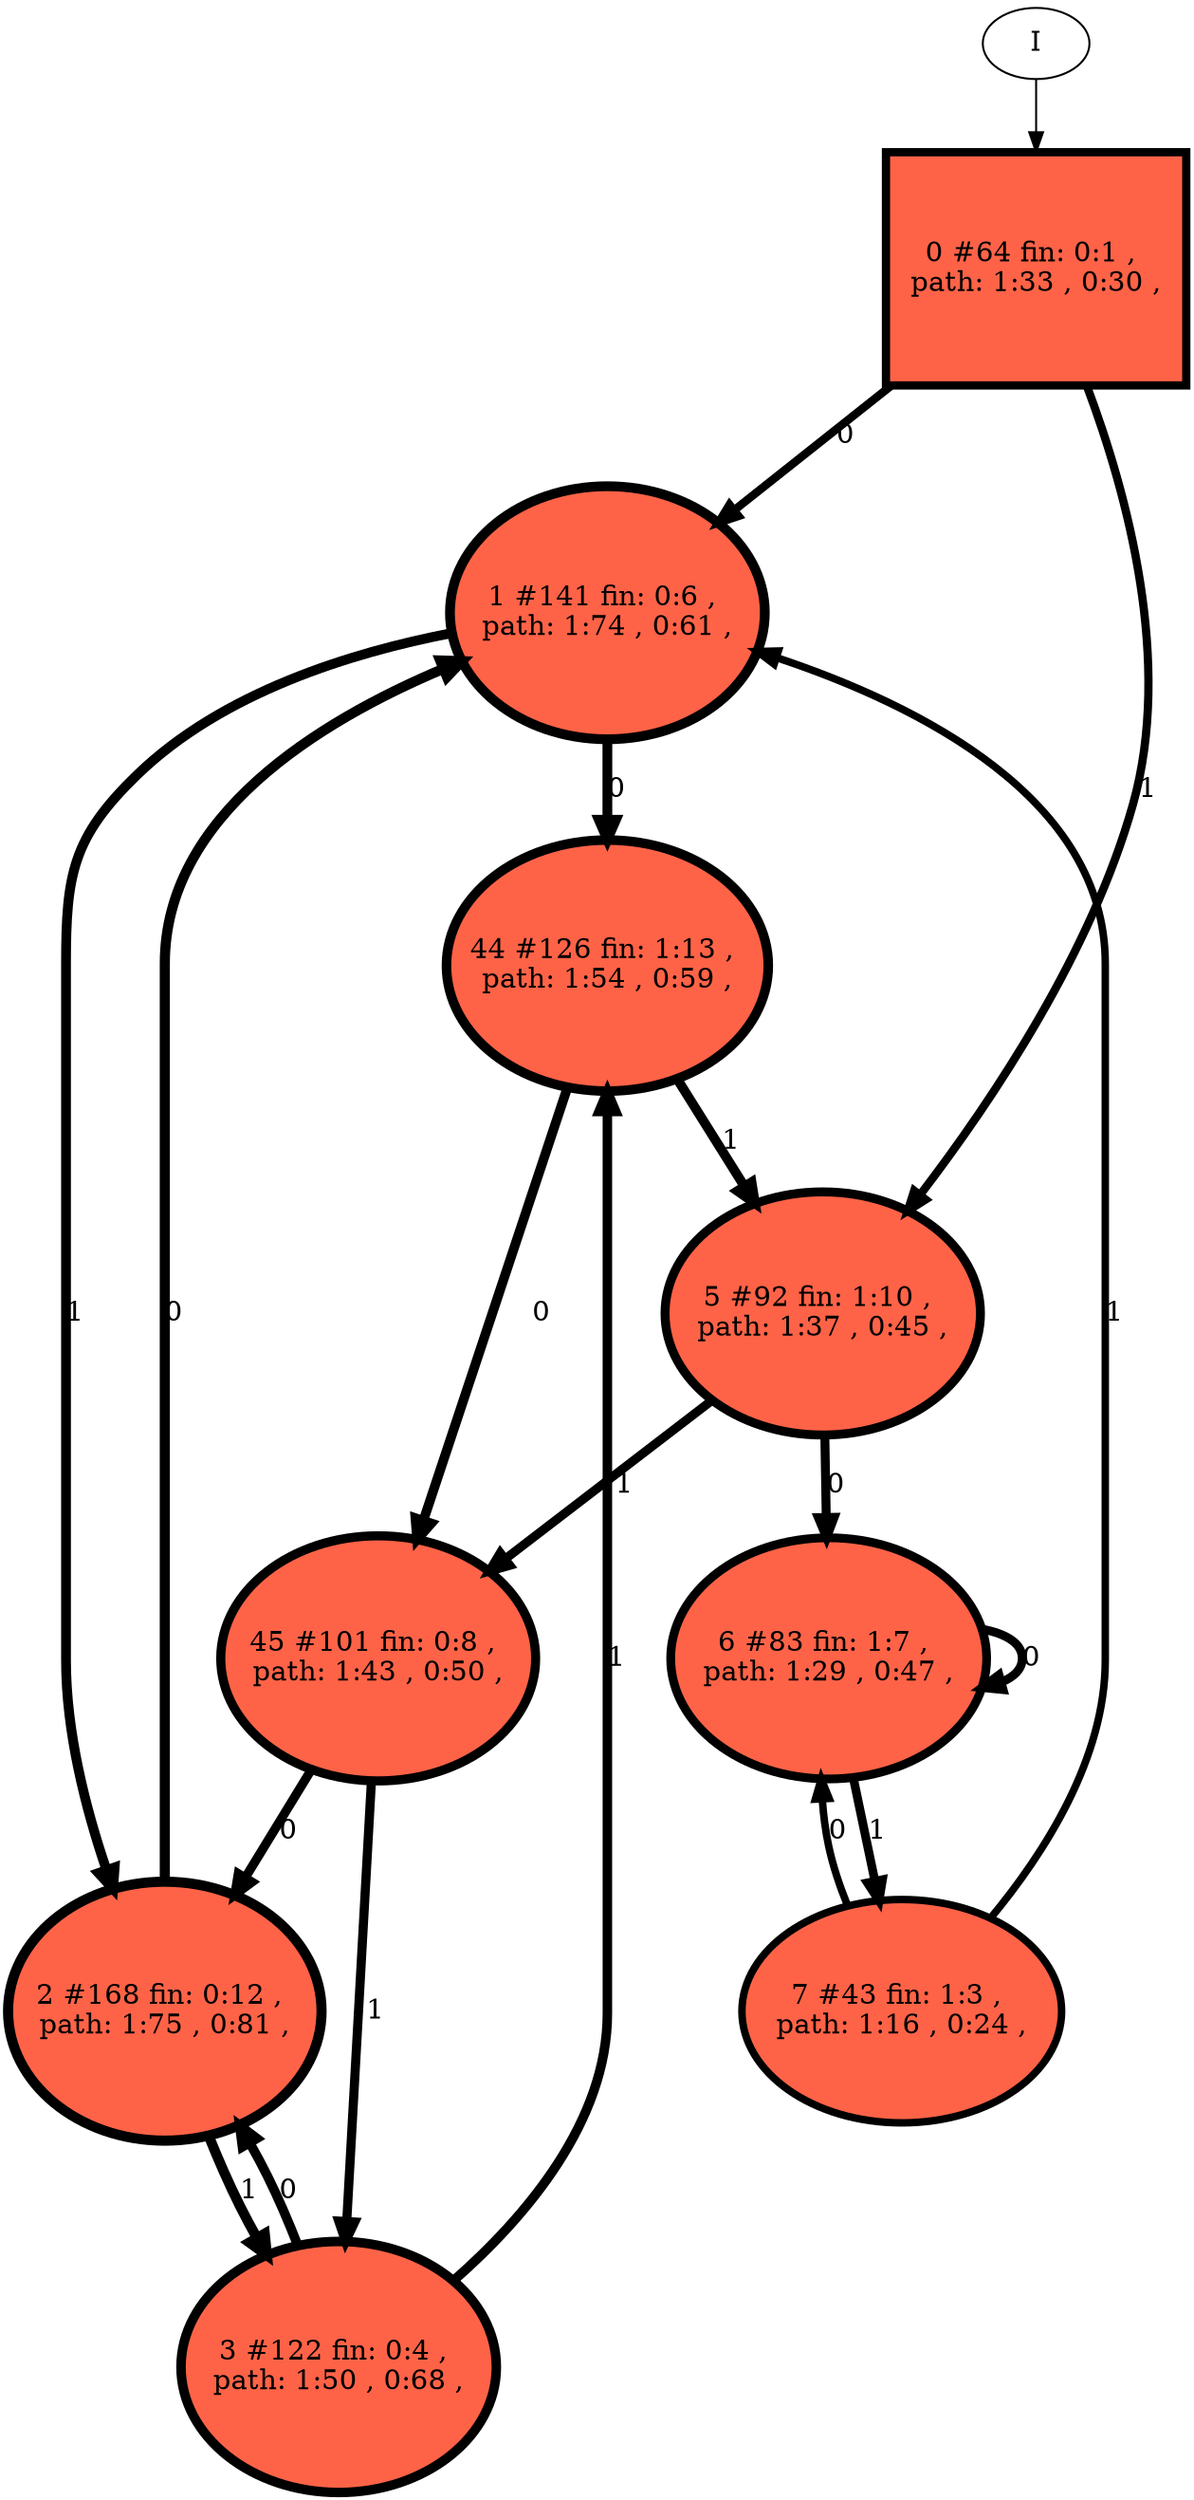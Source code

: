 // produced with flexfringe // 
digraph DFA {
	0 [label="root" shape=box];
		I -> 0;
	0 [ label="0 #64 fin: 0:1 , 
 path: 1:33 , 0:30 , " , style=filled, fillcolor="tomato", width=1.64372, height=1.64372, penwidth=4.17439];
		0 -> 1 [label="0 " , penwidth=4.17439 ];
		0 -> 5 [label="1 " , penwidth=4.17439 ];
	1 [ label="1 #141 fin: 0:6 , 
 path: 1:74 , 0:61 , " , style=filled, fillcolor="tomato", width=1.78437, height=1.78437, penwidth=4.95583];
		1 -> 44 [label="0 " , penwidth=4.95583 ];
		1 -> 2 [label="1 " , penwidth=4.95583 ];
	5 [ label="5 #92 fin: 1:10 , 
 path: 1:37 , 0:45 , " , style=filled, fillcolor="tomato", width=1.71066, height=1.71066, penwidth=4.5326];
		5 -> 6 [label="0 " , penwidth=4.5326 ];
		5 -> 45 [label="1 " , penwidth=4.5326 ];
	44 [ label="44 #126 fin: 1:13 , 
 path: 1:54 , 0:59 , " , style=filled, fillcolor="tomato", width=1.76545, height=1.76545, penwidth=4.84419];
		44 -> 45 [label="0 " , penwidth=4.84419 ];
		44 -> 5 [label="1 " , penwidth=4.84419 ];
	2 [ label="2 #168 fin: 0:12 , 
 path: 1:75 , 0:81 , " , style=filled, fillcolor="tomato", width=1.81318, height=1.81318, penwidth=5.1299];
		2 -> 1 [label="0 " , penwidth=5.1299 ];
		2 -> 3 [label="1 " , penwidth=5.1299 ];
	6 [ label="6 #83 fin: 1:7 , 
 path: 1:29 , 0:47 , " , style=filled, fillcolor="tomato", width=1.69209, height=1.69209, penwidth=4.43082];
		6 -> 6 [label="0 " , penwidth=4.43082 ];
		6 -> 7 [label="1 " , penwidth=4.43082 ];
	45 [ label="45 #101 fin: 0:8 , 
 path: 1:43 , 0:50 , " , style=filled, fillcolor="tomato", width=1.72722, height=1.72722, penwidth=4.62497];
		45 -> 2 [label="0 " , penwidth=4.62497 ];
		45 -> 3 [label="1 " , penwidth=4.62497 ];
	3 [ label="3 #122 fin: 0:4 , 
 path: 1:50 , 0:68 , " , style=filled, fillcolor="tomato", width=1.75996, height=1.75996, penwidth=4.81218];
		3 -> 2 [label="0 " , penwidth=4.81218 ];
		3 -> 44 [label="1 " , penwidth=4.81218 ];
	7 [ label="7 #43 fin: 1:3 , 
 path: 1:16 , 0:24 , " , style=filled, fillcolor="tomato", width=1.56532, height=1.56532, penwidth=3.78419];
		7 -> 6 [label="0 " , penwidth=3.78419 ];
		7 -> 1 [label="1 " , penwidth=3.78419 ];
}
